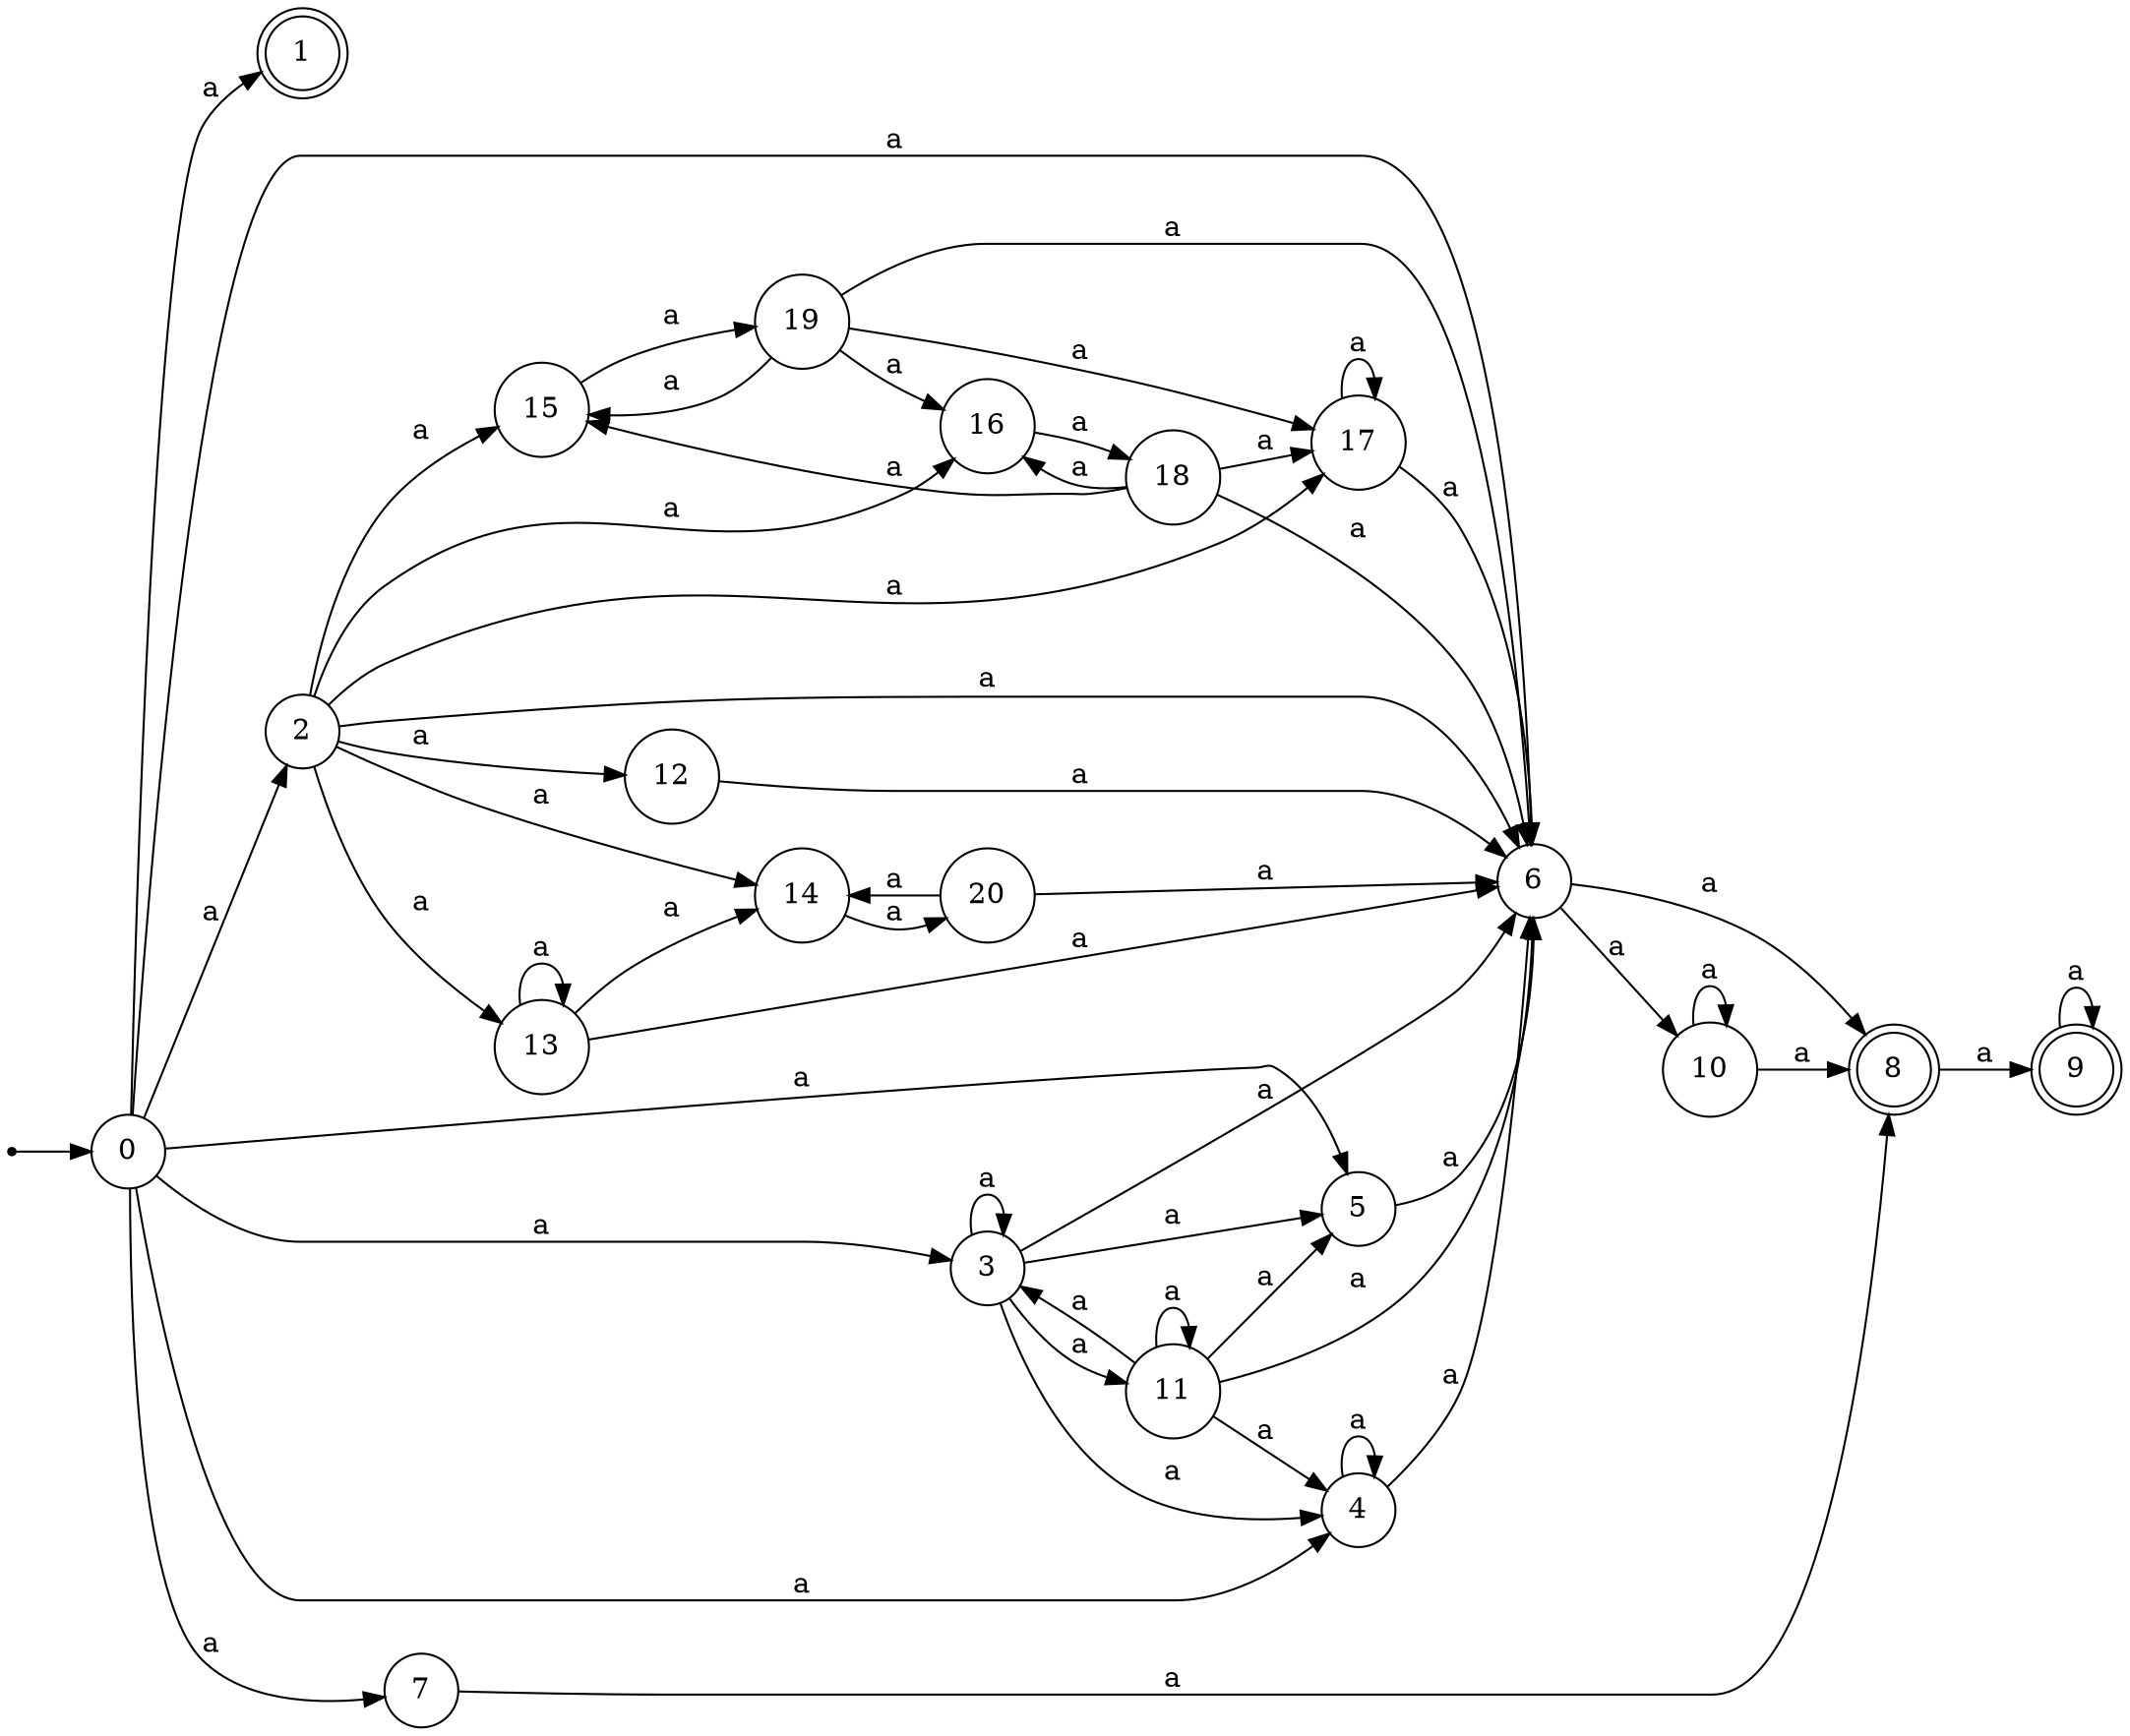 digraph finite_state_machine {
rankdir=LR;
size="20,20";
node [shape = point]; "dummy0"
node [shape = circle]; "0";
"dummy0" -> "0";
node [shape = doublecircle]; "1";node [shape = circle]; "2";
node [shape = circle]; "3";
node [shape = circle]; "4";
node [shape = circle]; "5";
node [shape = circle]; "6";
node [shape = circle]; "7";
node [shape = doublecircle]; "8";node [shape = doublecircle]; "9";node [shape = circle]; "10";
node [shape = circle]; "11";
node [shape = circle]; "12";
node [shape = circle]; "13";
node [shape = circle]; "14";
node [shape = circle]; "15";
node [shape = circle]; "16";
node [shape = circle]; "17";
node [shape = circle]; "18";
node [shape = circle]; "19";
node [shape = circle]; "20";
"0" -> "1" [label = "a"];
 "0" -> "2" [label = "a"];
 "0" -> "3" [label = "a"];
 "0" -> "4" [label = "a"];
 "0" -> "5" [label = "a"];
 "0" -> "6" [label = "a"];
 "0" -> "7" [label = "a"];
 "7" -> "8" [label = "a"];
 "8" -> "9" [label = "a"];
 "9" -> "9" [label = "a"];
 "6" -> "8" [label = "a"];
 "6" -> "10" [label = "a"];
 "10" -> "8" [label = "a"];
 "10" -> "10" [label = "a"];
 "5" -> "6" [label = "a"];
 "4" -> "4" [label = "a"];
 "4" -> "6" [label = "a"];
 "3" -> "3" [label = "a"];
 "3" -> "4" [label = "a"];
 "3" -> "5" [label = "a"];
 "3" -> "6" [label = "a"];
 "3" -> "11" [label = "a"];
 "11" -> "3" [label = "a"];
 "11" -> "4" [label = "a"];
 "11" -> "5" [label = "a"];
 "11" -> "6" [label = "a"];
 "11" -> "11" [label = "a"];
 "2" -> "16" [label = "a"];
 "2" -> "17" [label = "a"];
 "2" -> "6" [label = "a"];
 "2" -> "12" [label = "a"];
 "2" -> "13" [label = "a"];
 "2" -> "14" [label = "a"];
 "2" -> "15" [label = "a"];
 "17" -> "17" [label = "a"];
 "17" -> "6" [label = "a"];
 "16" -> "18" [label = "a"];
 "18" -> "16" [label = "a"];
 "18" -> "17" [label = "a"];
 "18" -> "6" [label = "a"];
 "18" -> "15" [label = "a"];
 "15" -> "19" [label = "a"];
 "19" -> "16" [label = "a"];
 "19" -> "17" [label = "a"];
 "19" -> "6" [label = "a"];
 "19" -> "15" [label = "a"];
 "14" -> "20" [label = "a"];
 "20" -> "14" [label = "a"];
 "20" -> "6" [label = "a"];
 "13" -> "13" [label = "a"];
 "13" -> "14" [label = "a"];
 "13" -> "6" [label = "a"];
 "12" -> "6" [label = "a"];
 }
